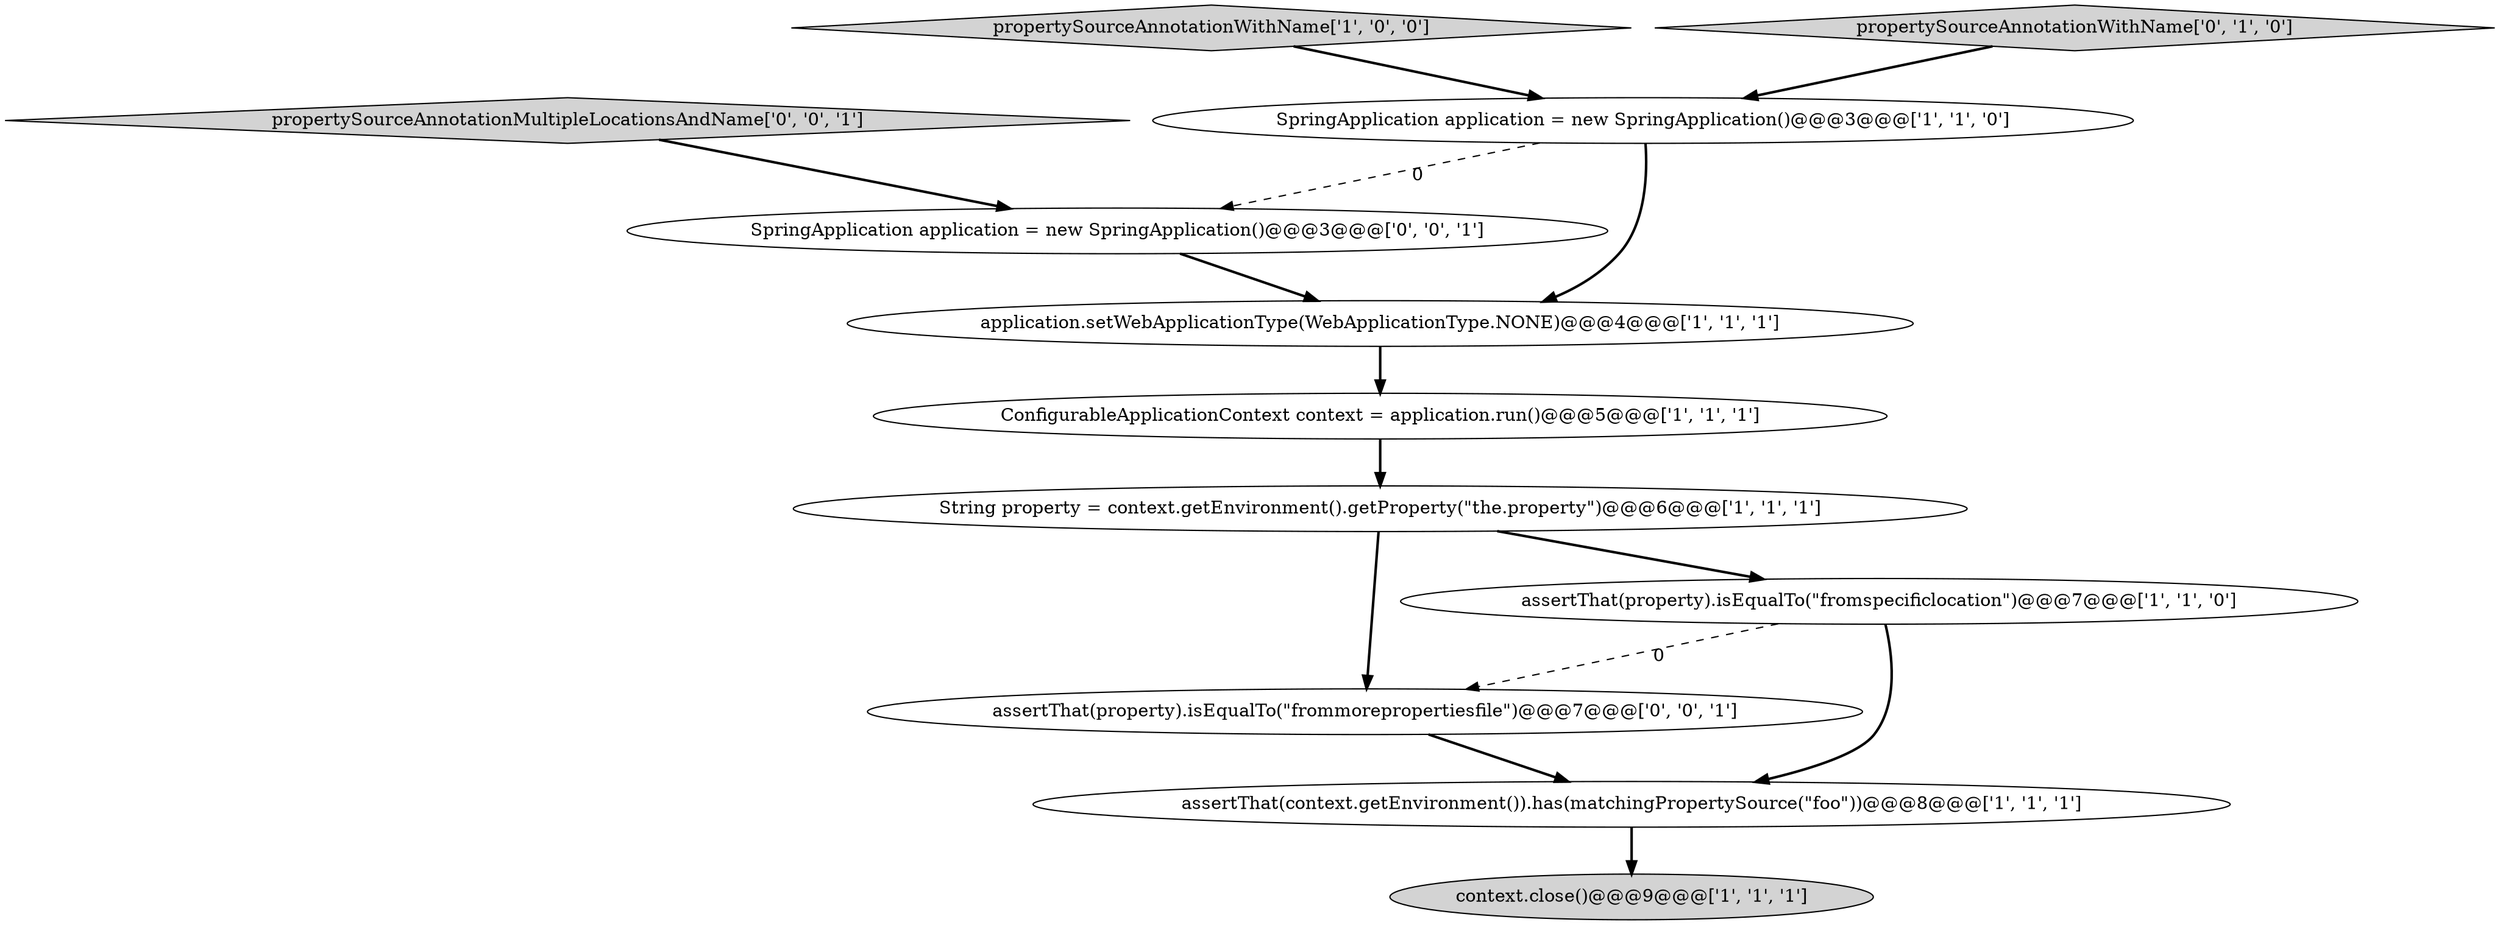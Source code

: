 digraph {
0 [style = filled, label = "assertThat(context.getEnvironment()).has(matchingPropertySource(\"foo\"))@@@8@@@['1', '1', '1']", fillcolor = white, shape = ellipse image = "AAA0AAABBB1BBB"];
7 [style = filled, label = "propertySourceAnnotationWithName['1', '0', '0']", fillcolor = lightgray, shape = diamond image = "AAA0AAABBB1BBB"];
8 [style = filled, label = "propertySourceAnnotationWithName['0', '1', '0']", fillcolor = lightgray, shape = diamond image = "AAA0AAABBB2BBB"];
10 [style = filled, label = "SpringApplication application = new SpringApplication()@@@3@@@['0', '0', '1']", fillcolor = white, shape = ellipse image = "AAA0AAABBB3BBB"];
11 [style = filled, label = "propertySourceAnnotationMultipleLocationsAndName['0', '0', '1']", fillcolor = lightgray, shape = diamond image = "AAA0AAABBB3BBB"];
1 [style = filled, label = "application.setWebApplicationType(WebApplicationType.NONE)@@@4@@@['1', '1', '1']", fillcolor = white, shape = ellipse image = "AAA0AAABBB1BBB"];
6 [style = filled, label = "context.close()@@@9@@@['1', '1', '1']", fillcolor = lightgray, shape = ellipse image = "AAA0AAABBB1BBB"];
9 [style = filled, label = "assertThat(property).isEqualTo(\"frommorepropertiesfile\")@@@7@@@['0', '0', '1']", fillcolor = white, shape = ellipse image = "AAA0AAABBB3BBB"];
5 [style = filled, label = "String property = context.getEnvironment().getProperty(\"the.property\")@@@6@@@['1', '1', '1']", fillcolor = white, shape = ellipse image = "AAA0AAABBB1BBB"];
2 [style = filled, label = "ConfigurableApplicationContext context = application.run()@@@5@@@['1', '1', '1']", fillcolor = white, shape = ellipse image = "AAA0AAABBB1BBB"];
4 [style = filled, label = "assertThat(property).isEqualTo(\"fromspecificlocation\")@@@7@@@['1', '1', '0']", fillcolor = white, shape = ellipse image = "AAA0AAABBB1BBB"];
3 [style = filled, label = "SpringApplication application = new SpringApplication()@@@3@@@['1', '1', '0']", fillcolor = white, shape = ellipse image = "AAA0AAABBB1BBB"];
4->9 [style = dashed, label="0"];
1->2 [style = bold, label=""];
3->10 [style = dashed, label="0"];
9->0 [style = bold, label=""];
3->1 [style = bold, label=""];
10->1 [style = bold, label=""];
5->9 [style = bold, label=""];
0->6 [style = bold, label=""];
11->10 [style = bold, label=""];
7->3 [style = bold, label=""];
5->4 [style = bold, label=""];
4->0 [style = bold, label=""];
2->5 [style = bold, label=""];
8->3 [style = bold, label=""];
}
